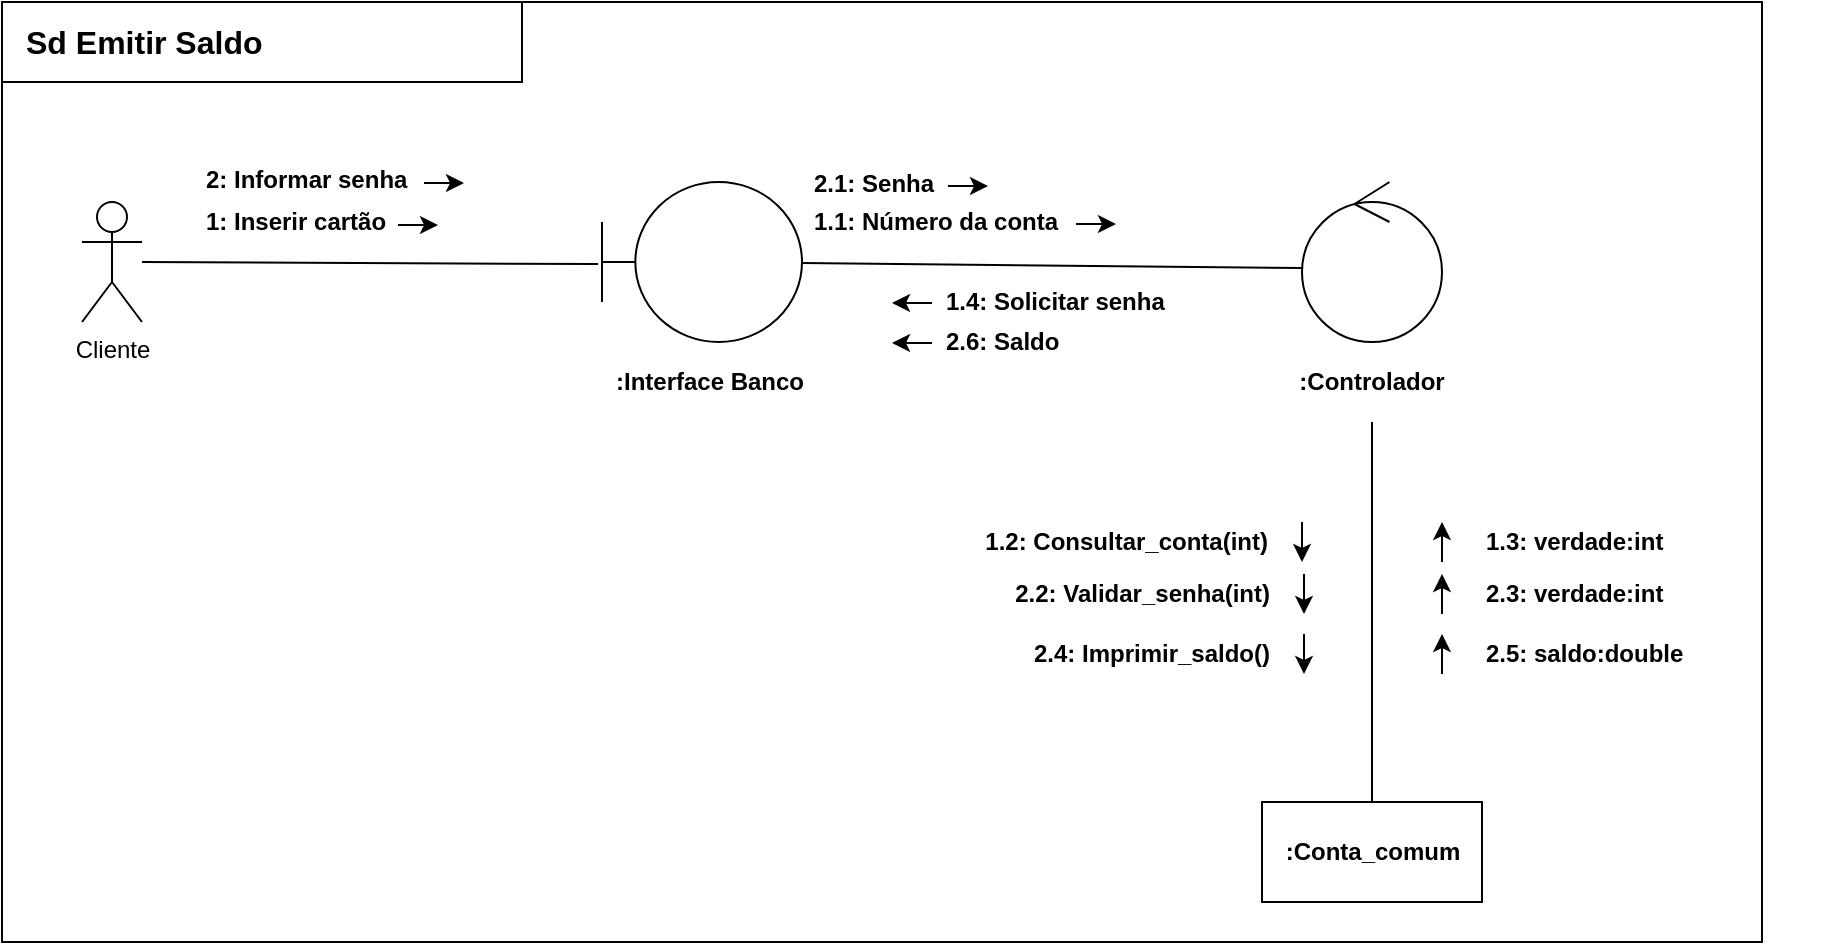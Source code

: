 <mxfile version="12.9.14" type="device" pages="2"><diagram id="wPvQoATgCVWfOKt014-B" name="Emitir Saldo"><mxGraphModel dx="868" dy="482" grid="1" gridSize="10" guides="1" tooltips="1" connect="1" arrows="1" fold="1" page="1" pageScale="1" pageWidth="827" pageHeight="1169" math="0" shadow="0"><root><mxCell id="0"/><mxCell id="1" parent="0"/><mxCell id="nUfxmLnfd8ilToSfJIuB-1" value="Cliente" style="shape=umlActor;verticalLabelPosition=bottom;labelBackgroundColor=#ffffff;verticalAlign=top;html=1;outlineConnect=0;" vertex="1" parent="1"><mxGeometry x="50" y="110" width="30" height="60" as="geometry"/></mxCell><mxCell id="nUfxmLnfd8ilToSfJIuB-2" value="" style="shape=umlBoundary;whiteSpace=wrap;html=1;" vertex="1" parent="1"><mxGeometry x="310" y="100" width="100" height="80" as="geometry"/></mxCell><mxCell id="nUfxmLnfd8ilToSfJIuB-3" value="" style="ellipse;shape=umlControl;whiteSpace=wrap;html=1;" vertex="1" parent="1"><mxGeometry x="660" y="100" width="70" height="80" as="geometry"/></mxCell><mxCell id="nUfxmLnfd8ilToSfJIuB-4" value="&lt;b&gt;:Conta_comum&lt;/b&gt;" style="html=1;" vertex="1" parent="1"><mxGeometry x="640" y="410" width="110" height="50" as="geometry"/></mxCell><mxCell id="nUfxmLnfd8ilToSfJIuB-5" value="&lt;b&gt;:Interface Banco&lt;/b&gt;" style="text;html=1;strokeColor=none;fillColor=none;align=center;verticalAlign=middle;whiteSpace=wrap;rounded=0;" vertex="1" parent="1"><mxGeometry x="314" y="190" width="100" height="20" as="geometry"/></mxCell><mxCell id="nUfxmLnfd8ilToSfJIuB-6" value="&lt;b&gt;:Controlador&lt;/b&gt;" style="text;html=1;strokeColor=none;fillColor=none;align=center;verticalAlign=middle;whiteSpace=wrap;rounded=0;" vertex="1" parent="1"><mxGeometry x="645" y="190" width="100" height="20" as="geometry"/></mxCell><mxCell id="nUfxmLnfd8ilToSfJIuB-7" value="" style="endArrow=none;html=1;" edge="1" parent="1" source="nUfxmLnfd8ilToSfJIuB-1"><mxGeometry width="50" height="50" relative="1" as="geometry"><mxPoint x="170" y="180" as="sourcePoint"/><mxPoint x="308" y="141" as="targetPoint"/></mxGeometry></mxCell><mxCell id="nUfxmLnfd8ilToSfJIuB-8" value="" style="endArrow=none;html=1;entryX=0;entryY=0.538;entryDx=0;entryDy=0;entryPerimeter=0;" edge="1" parent="1" source="nUfxmLnfd8ilToSfJIuB-2" target="nUfxmLnfd8ilToSfJIuB-3"><mxGeometry width="50" height="50" relative="1" as="geometry"><mxPoint x="510" y="165" as="sourcePoint"/><mxPoint x="560" y="115" as="targetPoint"/></mxGeometry></mxCell><mxCell id="nUfxmLnfd8ilToSfJIuB-9" value="" style="endArrow=none;html=1;" edge="1" parent="1" source="nUfxmLnfd8ilToSfJIuB-4"><mxGeometry width="50" height="50" relative="1" as="geometry"><mxPoint x="670" y="310" as="sourcePoint"/><mxPoint x="695" y="220" as="targetPoint"/></mxGeometry></mxCell><mxCell id="nUfxmLnfd8ilToSfJIuB-11" value="&lt;b&gt;1: Inserir cartão&lt;/b&gt;" style="text;html=1;strokeColor=none;fillColor=none;align=left;verticalAlign=middle;whiteSpace=wrap;rounded=0;" vertex="1" parent="1"><mxGeometry x="110" y="110" width="180" height="20" as="geometry"/></mxCell><mxCell id="nUfxmLnfd8ilToSfJIuB-12" value="&lt;b&gt;1.1: Número da conta&lt;/b&gt;" style="text;html=1;strokeColor=none;fillColor=none;align=left;verticalAlign=middle;whiteSpace=wrap;rounded=0;" vertex="1" parent="1"><mxGeometry x="414" y="110" width="180" height="20" as="geometry"/></mxCell><mxCell id="nUfxmLnfd8ilToSfJIuB-13" value="&lt;div&gt;&lt;span&gt;&lt;b&gt;1.2: Consultar_conta(int)&lt;/b&gt;&lt;/span&gt;&lt;/div&gt;" style="text;html=1;strokeColor=none;fillColor=none;align=right;verticalAlign=middle;whiteSpace=wrap;rounded=0;" vertex="1" parent="1"><mxGeometry x="465" y="270" width="180" height="20" as="geometry"/></mxCell><mxCell id="nUfxmLnfd8ilToSfJIuB-14" value="&lt;div&gt;&lt;span&gt;&lt;b&gt;1.3: verdade:int&lt;/b&gt;&lt;/span&gt;&lt;/div&gt;" style="text;html=1;strokeColor=none;fillColor=none;align=left;verticalAlign=middle;whiteSpace=wrap;rounded=0;" vertex="1" parent="1"><mxGeometry x="750" y="270" width="180" height="20" as="geometry"/></mxCell><mxCell id="nUfxmLnfd8ilToSfJIuB-15" value="&lt;b&gt;1.4: Solicitar senha&lt;/b&gt;" style="text;html=1;strokeColor=none;fillColor=none;align=left;verticalAlign=middle;whiteSpace=wrap;rounded=0;" vertex="1" parent="1"><mxGeometry x="480" y="150" width="180" height="20" as="geometry"/></mxCell><mxCell id="nUfxmLnfd8ilToSfJIuB-16" value="" style="endArrow=classic;html=1;" edge="1" parent="1"><mxGeometry width="50" height="50" relative="1" as="geometry"><mxPoint x="547" y="121" as="sourcePoint"/><mxPoint x="567" y="121" as="targetPoint"/></mxGeometry></mxCell><mxCell id="nUfxmLnfd8ilToSfJIuB-17" value="" style="endArrow=classic;html=1;" edge="1" parent="1"><mxGeometry width="50" height="50" relative="1" as="geometry"><mxPoint x="475" y="160.5" as="sourcePoint"/><mxPoint x="455" y="160.5" as="targetPoint"/></mxGeometry></mxCell><mxCell id="nUfxmLnfd8ilToSfJIuB-18" value="" style="endArrow=classic;html=1;" edge="1" parent="1"><mxGeometry width="50" height="50" relative="1" as="geometry"><mxPoint x="660" y="270" as="sourcePoint"/><mxPoint x="660" y="290" as="targetPoint"/></mxGeometry></mxCell><mxCell id="nUfxmLnfd8ilToSfJIuB-19" value="" style="endArrow=classic;html=1;" edge="1" parent="1"><mxGeometry width="50" height="50" relative="1" as="geometry"><mxPoint x="730" y="290" as="sourcePoint"/><mxPoint x="730" y="270" as="targetPoint"/></mxGeometry></mxCell><mxCell id="nUfxmLnfd8ilToSfJIuB-20" value="" style="endArrow=classic;html=1;" edge="1" parent="1"><mxGeometry width="50" height="50" relative="1" as="geometry"><mxPoint x="208" y="121.5" as="sourcePoint"/><mxPoint x="228" y="121.5" as="targetPoint"/></mxGeometry></mxCell><mxCell id="nUfxmLnfd8ilToSfJIuB-21" value="&lt;b&gt;2: Informar senha&lt;/b&gt;" style="text;html=1;strokeColor=none;fillColor=none;align=left;verticalAlign=middle;whiteSpace=wrap;rounded=0;" vertex="1" parent="1"><mxGeometry x="110" y="89" width="180" height="20" as="geometry"/></mxCell><mxCell id="nUfxmLnfd8ilToSfJIuB-22" value="" style="endArrow=classic;html=1;" edge="1" parent="1"><mxGeometry width="50" height="50" relative="1" as="geometry"><mxPoint x="221" y="100.5" as="sourcePoint"/><mxPoint x="241" y="100.5" as="targetPoint"/></mxGeometry></mxCell><mxCell id="nUfxmLnfd8ilToSfJIuB-23" value="&lt;b&gt;2.1: Senha&lt;/b&gt;" style="text;html=1;strokeColor=none;fillColor=none;align=left;verticalAlign=middle;whiteSpace=wrap;rounded=0;" vertex="1" parent="1"><mxGeometry x="414" y="91" width="180" height="20" as="geometry"/></mxCell><mxCell id="nUfxmLnfd8ilToSfJIuB-24" value="" style="endArrow=classic;html=1;" edge="1" parent="1"><mxGeometry width="50" height="50" relative="1" as="geometry"><mxPoint x="483" y="102" as="sourcePoint"/><mxPoint x="503" y="102" as="targetPoint"/></mxGeometry></mxCell><mxCell id="nUfxmLnfd8ilToSfJIuB-27" value="&lt;div&gt;&lt;span&gt;&lt;b&gt;2.2: Validar_senha(int)&lt;/b&gt;&lt;/span&gt;&lt;/div&gt;" style="text;html=1;strokeColor=none;fillColor=none;align=right;verticalAlign=middle;whiteSpace=wrap;rounded=0;" vertex="1" parent="1"><mxGeometry x="466" y="296" width="180" height="20" as="geometry"/></mxCell><mxCell id="nUfxmLnfd8ilToSfJIuB-28" value="" style="endArrow=classic;html=1;" edge="1" parent="1"><mxGeometry width="50" height="50" relative="1" as="geometry"><mxPoint x="661" y="296" as="sourcePoint"/><mxPoint x="661" y="316" as="targetPoint"/></mxGeometry></mxCell><mxCell id="nUfxmLnfd8ilToSfJIuB-29" value="&lt;div&gt;&lt;span&gt;&lt;b&gt;2.3: verdade:int&lt;/b&gt;&lt;/span&gt;&lt;/div&gt;" style="text;html=1;strokeColor=none;fillColor=none;align=left;verticalAlign=middle;whiteSpace=wrap;rounded=0;" vertex="1" parent="1"><mxGeometry x="750" y="296" width="180" height="20" as="geometry"/></mxCell><mxCell id="nUfxmLnfd8ilToSfJIuB-30" value="" style="endArrow=classic;html=1;" edge="1" parent="1"><mxGeometry width="50" height="50" relative="1" as="geometry"><mxPoint x="730" y="316" as="sourcePoint"/><mxPoint x="730" y="296" as="targetPoint"/></mxGeometry></mxCell><mxCell id="nUfxmLnfd8ilToSfJIuB-31" value="&lt;div&gt;&lt;span&gt;&lt;b&gt;2.4: Imprimir_saldo()&lt;/b&gt;&lt;/span&gt;&lt;/div&gt;" style="text;html=1;strokeColor=none;fillColor=none;align=right;verticalAlign=middle;whiteSpace=wrap;rounded=0;" vertex="1" parent="1"><mxGeometry x="466" y="326" width="180" height="20" as="geometry"/></mxCell><mxCell id="nUfxmLnfd8ilToSfJIuB-32" value="" style="endArrow=classic;html=1;" edge="1" parent="1"><mxGeometry width="50" height="50" relative="1" as="geometry"><mxPoint x="661" y="326" as="sourcePoint"/><mxPoint x="661" y="346" as="targetPoint"/></mxGeometry></mxCell><mxCell id="nUfxmLnfd8ilToSfJIuB-33" value="&lt;div&gt;&lt;span&gt;&lt;b&gt;2.5: saldo:double&lt;/b&gt;&lt;/span&gt;&lt;/div&gt;" style="text;html=1;strokeColor=none;fillColor=none;align=left;verticalAlign=middle;whiteSpace=wrap;rounded=0;" vertex="1" parent="1"><mxGeometry x="750" y="326" width="180" height="20" as="geometry"/></mxCell><mxCell id="nUfxmLnfd8ilToSfJIuB-34" value="" style="endArrow=classic;html=1;" edge="1" parent="1"><mxGeometry width="50" height="50" relative="1" as="geometry"><mxPoint x="730" y="346" as="sourcePoint"/><mxPoint x="730" y="326" as="targetPoint"/></mxGeometry></mxCell><mxCell id="huecjADjkXpeoZj9AY4E-1" value="&lt;b&gt;2.6: Saldo&lt;/b&gt;" style="text;html=1;strokeColor=none;fillColor=none;align=left;verticalAlign=middle;whiteSpace=wrap;rounded=0;" vertex="1" parent="1"><mxGeometry x="480" y="170" width="180" height="20" as="geometry"/></mxCell><mxCell id="huecjADjkXpeoZj9AY4E-2" value="" style="endArrow=classic;html=1;" edge="1" parent="1"><mxGeometry width="50" height="50" relative="1" as="geometry"><mxPoint x="475" y="180.5" as="sourcePoint"/><mxPoint x="455" y="180.5" as="targetPoint"/></mxGeometry></mxCell><mxCell id="EDmNmoblIeKD9o1hU3l7-1" value="" style="rounded=0;whiteSpace=wrap;html=1;fillColor=none;" vertex="1" parent="1"><mxGeometry x="10" y="10" width="880" height="470" as="geometry"/></mxCell><mxCell id="EDmNmoblIeKD9o1hU3l7-2" value="" style="rounded=0;whiteSpace=wrap;html=1;fillColor=none;" vertex="1" parent="1"><mxGeometry x="10" y="10" width="260" height="40" as="geometry"/></mxCell><mxCell id="EDmNmoblIeKD9o1hU3l7-3" value="&lt;font style=&quot;font-size: 16px&quot;&gt;&lt;b&gt;Sd Emitir Saldo&lt;/b&gt;&lt;/font&gt;" style="text;html=1;strokeColor=none;fillColor=none;align=left;verticalAlign=middle;whiteSpace=wrap;rounded=0;" vertex="1" parent="1"><mxGeometry x="20" y="20" width="220" height="20" as="geometry"/></mxCell></root></mxGraphModel></diagram><diagram id="IBrafDVHo-LVCk-T4Zzc" name="Solicitar Extrato"><mxGraphModel dx="496" dy="275" grid="1" gridSize="10" guides="1" tooltips="1" connect="1" arrows="1" fold="1" page="1" pageScale="1" pageWidth="827" pageHeight="1169" math="0" shadow="0"><root><mxCell id="12jx3c5WRYi7kkGyMkcr-0"/><mxCell id="12jx3c5WRYi7kkGyMkcr-1" parent="12jx3c5WRYi7kkGyMkcr-0"/><mxCell id="vEhxKRmD5MLiCKpzIOFc-0" value="Cliente" style="shape=umlActor;verticalLabelPosition=bottom;labelBackgroundColor=#ffffff;verticalAlign=top;html=1;outlineConnect=0;" vertex="1" parent="12jx3c5WRYi7kkGyMkcr-1"><mxGeometry x="50" y="110" width="30" height="60" as="geometry"/></mxCell><mxCell id="vEhxKRmD5MLiCKpzIOFc-1" value="" style="shape=umlBoundary;whiteSpace=wrap;html=1;" vertex="1" parent="12jx3c5WRYi7kkGyMkcr-1"><mxGeometry x="310" y="100" width="100" height="80" as="geometry"/></mxCell><mxCell id="vEhxKRmD5MLiCKpzIOFc-2" value="" style="ellipse;shape=umlControl;whiteSpace=wrap;html=1;" vertex="1" parent="12jx3c5WRYi7kkGyMkcr-1"><mxGeometry x="660" y="100" width="70" height="80" as="geometry"/></mxCell><mxCell id="vEhxKRmD5MLiCKpzIOFc-3" value="&lt;b&gt;:Conta_comum&lt;/b&gt;" style="html=1;" vertex="1" parent="12jx3c5WRYi7kkGyMkcr-1"><mxGeometry x="640" y="410" width="110" height="50" as="geometry"/></mxCell><mxCell id="vEhxKRmD5MLiCKpzIOFc-4" value="&lt;b&gt;:Interface Banco&lt;/b&gt;" style="text;html=1;strokeColor=none;fillColor=none;align=center;verticalAlign=middle;whiteSpace=wrap;rounded=0;" vertex="1" parent="12jx3c5WRYi7kkGyMkcr-1"><mxGeometry x="314" y="190" width="100" height="20" as="geometry"/></mxCell><mxCell id="vEhxKRmD5MLiCKpzIOFc-5" value="&lt;b&gt;:Controlador&lt;/b&gt;" style="text;html=1;strokeColor=none;fillColor=none;align=center;verticalAlign=middle;whiteSpace=wrap;rounded=0;" vertex="1" parent="12jx3c5WRYi7kkGyMkcr-1"><mxGeometry x="645" y="190" width="100" height="20" as="geometry"/></mxCell><mxCell id="vEhxKRmD5MLiCKpzIOFc-6" value="" style="endArrow=none;html=1;" edge="1" parent="12jx3c5WRYi7kkGyMkcr-1" source="vEhxKRmD5MLiCKpzIOFc-0"><mxGeometry width="50" height="50" relative="1" as="geometry"><mxPoint x="170" y="180" as="sourcePoint"/><mxPoint x="308" y="141" as="targetPoint"/></mxGeometry></mxCell><mxCell id="vEhxKRmD5MLiCKpzIOFc-7" value="" style="endArrow=none;html=1;entryX=0;entryY=0.538;entryDx=0;entryDy=0;entryPerimeter=0;" edge="1" parent="12jx3c5WRYi7kkGyMkcr-1" source="vEhxKRmD5MLiCKpzIOFc-1" target="vEhxKRmD5MLiCKpzIOFc-2"><mxGeometry width="50" height="50" relative="1" as="geometry"><mxPoint x="510" y="165" as="sourcePoint"/><mxPoint x="560" y="115" as="targetPoint"/></mxGeometry></mxCell><mxCell id="vEhxKRmD5MLiCKpzIOFc-8" value="" style="endArrow=none;html=1;" edge="1" parent="12jx3c5WRYi7kkGyMkcr-1" source="vEhxKRmD5MLiCKpzIOFc-3"><mxGeometry width="50" height="50" relative="1" as="geometry"><mxPoint x="670" y="310" as="sourcePoint"/><mxPoint x="695" y="220" as="targetPoint"/></mxGeometry></mxCell><mxCell id="vEhxKRmD5MLiCKpzIOFc-9" value="&lt;b&gt;1: Inserir cartão&lt;/b&gt;" style="text;html=1;strokeColor=none;fillColor=none;align=left;verticalAlign=middle;whiteSpace=wrap;rounded=0;" vertex="1" parent="12jx3c5WRYi7kkGyMkcr-1"><mxGeometry x="110" y="110" width="180" height="20" as="geometry"/></mxCell><mxCell id="vEhxKRmD5MLiCKpzIOFc-10" value="&lt;b&gt;1.1: Número da conta&lt;/b&gt;" style="text;html=1;strokeColor=none;fillColor=none;align=left;verticalAlign=middle;whiteSpace=wrap;rounded=0;" vertex="1" parent="12jx3c5WRYi7kkGyMkcr-1"><mxGeometry x="414" y="110" width="180" height="20" as="geometry"/></mxCell><mxCell id="vEhxKRmD5MLiCKpzIOFc-11" value="&lt;div&gt;&lt;span&gt;&lt;b&gt;1.2: Consultar_conta(int)&lt;/b&gt;&lt;/span&gt;&lt;/div&gt;" style="text;html=1;strokeColor=none;fillColor=none;align=right;verticalAlign=middle;whiteSpace=wrap;rounded=0;" vertex="1" parent="12jx3c5WRYi7kkGyMkcr-1"><mxGeometry x="465" y="270" width="180" height="20" as="geometry"/></mxCell><mxCell id="vEhxKRmD5MLiCKpzIOFc-12" value="&lt;div&gt;&lt;span&gt;&lt;b&gt;1.3: verdade:int&lt;/b&gt;&lt;/span&gt;&lt;/div&gt;" style="text;html=1;strokeColor=none;fillColor=none;align=left;verticalAlign=middle;whiteSpace=wrap;rounded=0;" vertex="1" parent="12jx3c5WRYi7kkGyMkcr-1"><mxGeometry x="750" y="270" width="180" height="20" as="geometry"/></mxCell><mxCell id="vEhxKRmD5MLiCKpzIOFc-13" value="&lt;b&gt;1.4: Solicitar senha&lt;/b&gt;" style="text;html=1;strokeColor=none;fillColor=none;align=left;verticalAlign=middle;whiteSpace=wrap;rounded=0;" vertex="1" parent="12jx3c5WRYi7kkGyMkcr-1"><mxGeometry x="480" y="150" width="180" height="20" as="geometry"/></mxCell><mxCell id="vEhxKRmD5MLiCKpzIOFc-14" value="" style="endArrow=classic;html=1;" edge="1" parent="12jx3c5WRYi7kkGyMkcr-1"><mxGeometry width="50" height="50" relative="1" as="geometry"><mxPoint x="547" y="121" as="sourcePoint"/><mxPoint x="567" y="121" as="targetPoint"/></mxGeometry></mxCell><mxCell id="vEhxKRmD5MLiCKpzIOFc-15" value="" style="endArrow=classic;html=1;" edge="1" parent="12jx3c5WRYi7kkGyMkcr-1"><mxGeometry width="50" height="50" relative="1" as="geometry"><mxPoint x="475" y="160.5" as="sourcePoint"/><mxPoint x="455" y="160.5" as="targetPoint"/></mxGeometry></mxCell><mxCell id="vEhxKRmD5MLiCKpzIOFc-16" value="" style="endArrow=classic;html=1;" edge="1" parent="12jx3c5WRYi7kkGyMkcr-1"><mxGeometry width="50" height="50" relative="1" as="geometry"><mxPoint x="660" y="270" as="sourcePoint"/><mxPoint x="660" y="290" as="targetPoint"/></mxGeometry></mxCell><mxCell id="vEhxKRmD5MLiCKpzIOFc-17" value="" style="endArrow=classic;html=1;" edge="1" parent="12jx3c5WRYi7kkGyMkcr-1"><mxGeometry width="50" height="50" relative="1" as="geometry"><mxPoint x="730" y="290" as="sourcePoint"/><mxPoint x="730" y="270" as="targetPoint"/></mxGeometry></mxCell><mxCell id="vEhxKRmD5MLiCKpzIOFc-18" value="" style="endArrow=classic;html=1;" edge="1" parent="12jx3c5WRYi7kkGyMkcr-1"><mxGeometry width="50" height="50" relative="1" as="geometry"><mxPoint x="208" y="121.5" as="sourcePoint"/><mxPoint x="228" y="121.5" as="targetPoint"/></mxGeometry></mxCell><mxCell id="vEhxKRmD5MLiCKpzIOFc-19" value="&lt;b&gt;2: Informar senha&lt;/b&gt;" style="text;html=1;strokeColor=none;fillColor=none;align=left;verticalAlign=middle;whiteSpace=wrap;rounded=0;" vertex="1" parent="12jx3c5WRYi7kkGyMkcr-1"><mxGeometry x="110" y="89" width="180" height="20" as="geometry"/></mxCell><mxCell id="vEhxKRmD5MLiCKpzIOFc-20" value="" style="endArrow=classic;html=1;" edge="1" parent="12jx3c5WRYi7kkGyMkcr-1"><mxGeometry width="50" height="50" relative="1" as="geometry"><mxPoint x="221" y="100.5" as="sourcePoint"/><mxPoint x="241" y="100.5" as="targetPoint"/></mxGeometry></mxCell><mxCell id="vEhxKRmD5MLiCKpzIOFc-21" value="&lt;b&gt;2.1: Senha&lt;/b&gt;" style="text;html=1;strokeColor=none;fillColor=none;align=left;verticalAlign=middle;whiteSpace=wrap;rounded=0;" vertex="1" parent="12jx3c5WRYi7kkGyMkcr-1"><mxGeometry x="414" y="91" width="180" height="20" as="geometry"/></mxCell><mxCell id="vEhxKRmD5MLiCKpzIOFc-22" value="" style="endArrow=classic;html=1;" edge="1" parent="12jx3c5WRYi7kkGyMkcr-1"><mxGeometry width="50" height="50" relative="1" as="geometry"><mxPoint x="483" y="102" as="sourcePoint"/><mxPoint x="503" y="102" as="targetPoint"/></mxGeometry></mxCell><mxCell id="vEhxKRmD5MLiCKpzIOFc-23" value="&lt;div&gt;&lt;span&gt;&lt;b&gt;2.2: Validar_senha(int)&lt;/b&gt;&lt;/span&gt;&lt;/div&gt;" style="text;html=1;strokeColor=none;fillColor=none;align=right;verticalAlign=middle;whiteSpace=wrap;rounded=0;" vertex="1" parent="12jx3c5WRYi7kkGyMkcr-1"><mxGeometry x="466" y="296" width="180" height="20" as="geometry"/></mxCell><mxCell id="vEhxKRmD5MLiCKpzIOFc-24" value="" style="endArrow=classic;html=1;" edge="1" parent="12jx3c5WRYi7kkGyMkcr-1"><mxGeometry width="50" height="50" relative="1" as="geometry"><mxPoint x="661" y="296" as="sourcePoint"/><mxPoint x="661" y="316" as="targetPoint"/></mxGeometry></mxCell><mxCell id="vEhxKRmD5MLiCKpzIOFc-25" value="&lt;div&gt;&lt;span&gt;&lt;b&gt;2.3: verdade:int&lt;/b&gt;&lt;/span&gt;&lt;/div&gt;" style="text;html=1;strokeColor=none;fillColor=none;align=left;verticalAlign=middle;whiteSpace=wrap;rounded=0;" vertex="1" parent="12jx3c5WRYi7kkGyMkcr-1"><mxGeometry x="750" y="296" width="180" height="20" as="geometry"/></mxCell><mxCell id="vEhxKRmD5MLiCKpzIOFc-26" value="" style="endArrow=classic;html=1;" edge="1" parent="12jx3c5WRYi7kkGyMkcr-1"><mxGeometry width="50" height="50" relative="1" as="geometry"><mxPoint x="730" y="316" as="sourcePoint"/><mxPoint x="730" y="296" as="targetPoint"/></mxGeometry></mxCell><mxCell id="cLBIdPBAuC1U5Dvq5axG-0" value="&lt;b&gt;2.4: Exibir painel de usuário&lt;/b&gt;" style="text;html=1;strokeColor=none;fillColor=none;align=left;verticalAlign=middle;whiteSpace=wrap;rounded=0;" vertex="1" parent="12jx3c5WRYi7kkGyMkcr-1"><mxGeometry x="480" y="170" width="180" height="20" as="geometry"/></mxCell><mxCell id="cLBIdPBAuC1U5Dvq5axG-1" value="" style="endArrow=classic;html=1;" edge="1" parent="12jx3c5WRYi7kkGyMkcr-1"><mxGeometry width="50" height="50" relative="1" as="geometry"><mxPoint x="475" y="180.5" as="sourcePoint"/><mxPoint x="455" y="180.5" as="targetPoint"/></mxGeometry></mxCell><mxCell id="cLBIdPBAuC1U5Dvq5axG-2" value="&lt;b&gt;3: Solicitar extrato&lt;/b&gt;" style="text;html=1;strokeColor=none;fillColor=none;align=left;verticalAlign=middle;whiteSpace=wrap;rounded=0;" vertex="1" parent="12jx3c5WRYi7kkGyMkcr-1"><mxGeometry x="110" y="69" width="180" height="20" as="geometry"/></mxCell><mxCell id="cLBIdPBAuC1U5Dvq5axG-3" value="" style="endArrow=classic;html=1;" edge="1" parent="12jx3c5WRYi7kkGyMkcr-1"><mxGeometry width="50" height="50" relative="1" as="geometry"><mxPoint x="225" y="80.5" as="sourcePoint"/><mxPoint x="245" y="80.5" as="targetPoint"/></mxGeometry></mxCell><mxCell id="cLBIdPBAuC1U5Dvq5axG-4" value="&lt;b&gt;3.1: Imprimir extrato&lt;/b&gt;" style="text;html=1;strokeColor=none;fillColor=none;align=left;verticalAlign=middle;whiteSpace=wrap;rounded=0;" vertex="1" parent="12jx3c5WRYi7kkGyMkcr-1"><mxGeometry x="414" y="71" width="180" height="20" as="geometry"/></mxCell><mxCell id="cLBIdPBAuC1U5Dvq5axG-5" value="" style="endArrow=classic;html=1;" edge="1" parent="12jx3c5WRYi7kkGyMkcr-1"><mxGeometry width="50" height="50" relative="1" as="geometry"><mxPoint x="542" y="82" as="sourcePoint"/><mxPoint x="562" y="82" as="targetPoint"/></mxGeometry></mxCell><mxCell id="cLBIdPBAuC1U5Dvq5axG-6" value="&lt;b&gt;3.2: Imprimir_extrato()&lt;/b&gt;" style="text;html=1;strokeColor=none;fillColor=none;align=right;verticalAlign=middle;whiteSpace=wrap;rounded=0;" vertex="1" parent="12jx3c5WRYi7kkGyMkcr-1"><mxGeometry x="466" y="328" width="180" height="20" as="geometry"/></mxCell><mxCell id="cLBIdPBAuC1U5Dvq5axG-7" value="" style="endArrow=classic;html=1;" edge="1" parent="12jx3c5WRYi7kkGyMkcr-1"><mxGeometry width="50" height="50" relative="1" as="geometry"><mxPoint x="661" y="328" as="sourcePoint"/><mxPoint x="661" y="348" as="targetPoint"/></mxGeometry></mxCell><mxCell id="cLBIdPBAuC1U5Dvq5axG-8" value="&lt;div&gt;&lt;span&gt;&lt;b&gt;3.3: extrato:double&lt;/b&gt;&lt;/span&gt;&lt;/div&gt;" style="text;html=1;strokeColor=none;fillColor=none;align=left;verticalAlign=middle;whiteSpace=wrap;rounded=0;" vertex="1" parent="12jx3c5WRYi7kkGyMkcr-1"><mxGeometry x="750" y="328" width="180" height="20" as="geometry"/></mxCell><mxCell id="cLBIdPBAuC1U5Dvq5axG-9" value="" style="endArrow=classic;html=1;" edge="1" parent="12jx3c5WRYi7kkGyMkcr-1"><mxGeometry width="50" height="50" relative="1" as="geometry"><mxPoint x="730" y="348" as="sourcePoint"/><mxPoint x="730" y="328" as="targetPoint"/></mxGeometry></mxCell><mxCell id="cLBIdPBAuC1U5Dvq5axG-10" value="&lt;b&gt;3.4: Extrato&lt;/b&gt;" style="text;html=1;strokeColor=none;fillColor=none;align=left;verticalAlign=middle;whiteSpace=wrap;rounded=0;" vertex="1" parent="12jx3c5WRYi7kkGyMkcr-1"><mxGeometry x="480" y="190" width="180" height="20" as="geometry"/></mxCell><mxCell id="cLBIdPBAuC1U5Dvq5axG-11" value="" style="endArrow=classic;html=1;" edge="1" parent="12jx3c5WRYi7kkGyMkcr-1"><mxGeometry width="50" height="50" relative="1" as="geometry"><mxPoint x="475" y="200.5" as="sourcePoint"/><mxPoint x="455" y="200.5" as="targetPoint"/></mxGeometry></mxCell><mxCell id="cSKzEgWx5r7a36E7Df-T-1" value="" style="rounded=0;whiteSpace=wrap;html=1;fillColor=none;" vertex="1" parent="12jx3c5WRYi7kkGyMkcr-1"><mxGeometry width="880" height="490" as="geometry"/></mxCell><mxCell id="cSKzEgWx5r7a36E7Df-T-2" value="" style="rounded=0;whiteSpace=wrap;html=1;fillColor=none;" vertex="1" parent="12jx3c5WRYi7kkGyMkcr-1"><mxGeometry width="250" height="30" as="geometry"/></mxCell><mxCell id="cSKzEgWx5r7a36E7Df-T-3" value="&lt;b&gt;&lt;font style=&quot;font-size: 16px&quot;&gt;Sd Solicitar Extrato&lt;/font&gt;&lt;/b&gt;" style="text;html=1;strokeColor=none;fillColor=none;align=left;verticalAlign=middle;whiteSpace=wrap;rounded=0;" vertex="1" parent="12jx3c5WRYi7kkGyMkcr-1"><mxGeometry x="10" y="5" width="220" height="20" as="geometry"/></mxCell></root></mxGraphModel></diagram></mxfile>